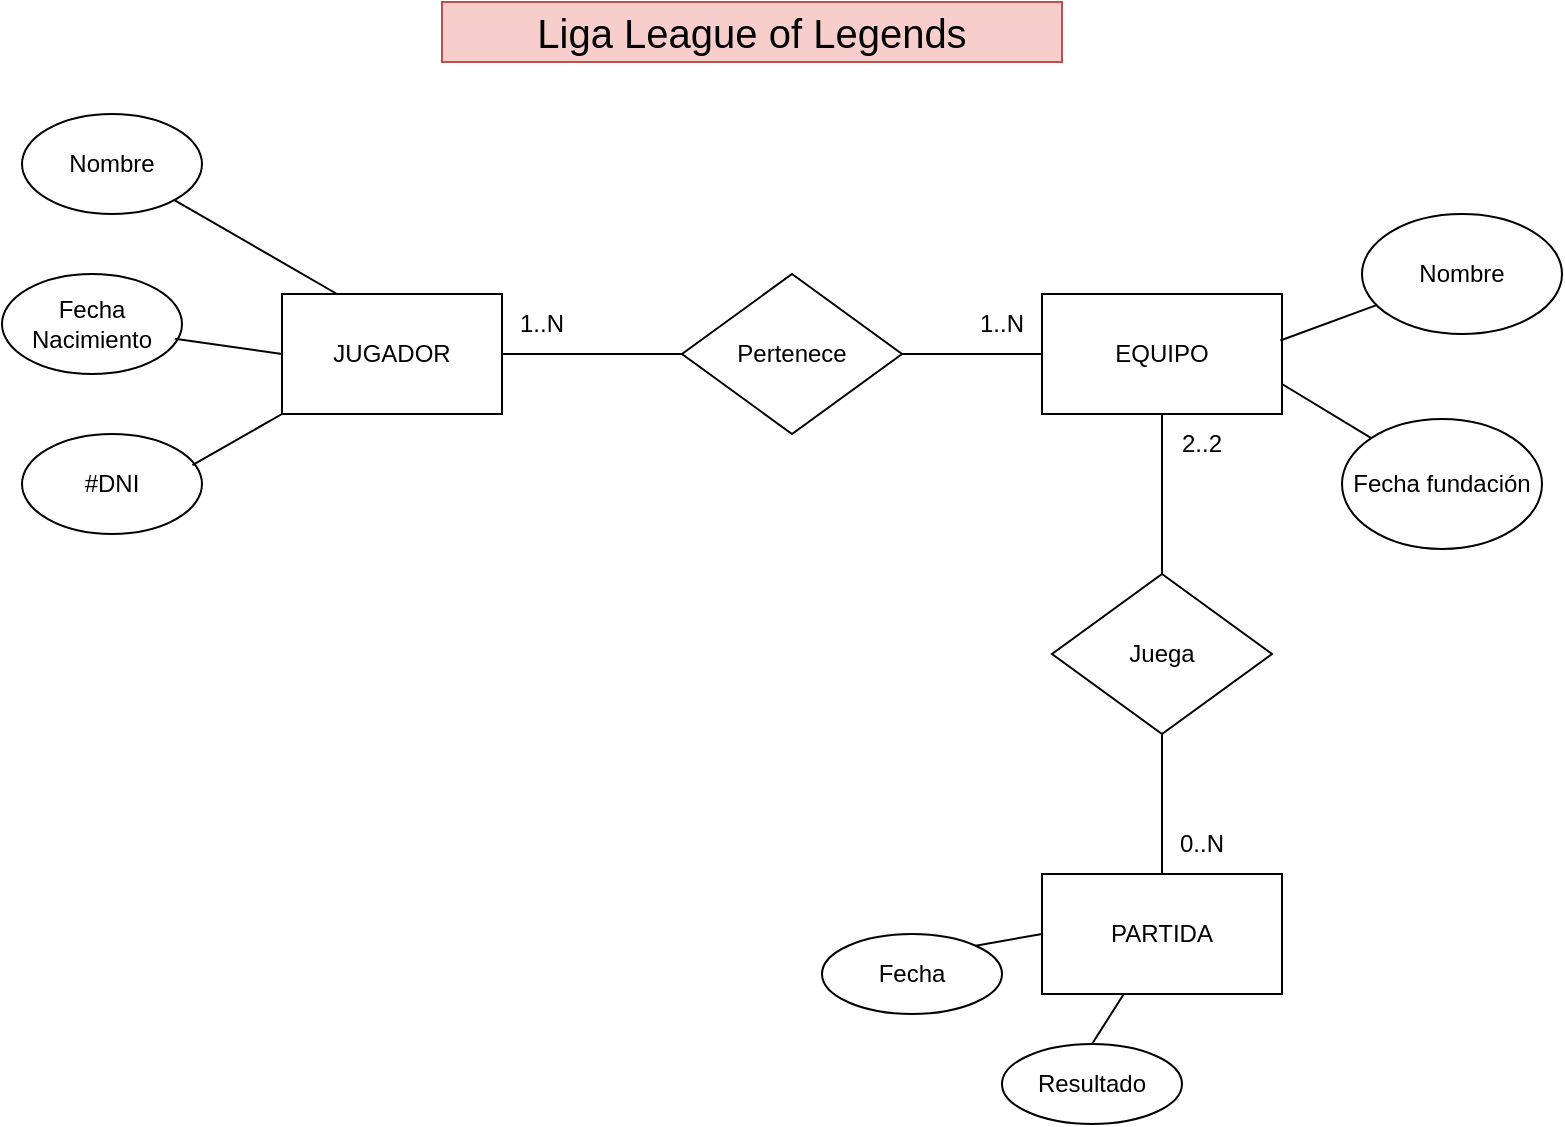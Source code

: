 <mxfile version="22.0.8" type="github">
  <diagram name="Página-1" id="88XU3ZMUUMRvsy-3oLPo">
    <mxGraphModel dx="1002" dy="569" grid="1" gridSize="10" guides="1" tooltips="1" connect="1" arrows="1" fold="1" page="1" pageScale="1" pageWidth="827" pageHeight="1169" math="0" shadow="0">
      <root>
        <mxCell id="0" />
        <mxCell id="1" parent="0" />
        <mxCell id="ruHgBzXR7xuqMM93KKvb-1" value="JUGADOR" style="rounded=0;whiteSpace=wrap;html=1;" parent="1" vertex="1">
          <mxGeometry x="170" y="176" width="110" height="60" as="geometry" />
        </mxCell>
        <mxCell id="ruHgBzXR7xuqMM93KKvb-2" value="EQUIPO" style="rounded=0;whiteSpace=wrap;html=1;" parent="1" vertex="1">
          <mxGeometry x="550" y="176" width="120" height="60" as="geometry" />
        </mxCell>
        <mxCell id="ruHgBzXR7xuqMM93KKvb-3" value="Pertenece" style="rhombus;whiteSpace=wrap;html=1;" parent="1" vertex="1">
          <mxGeometry x="370" y="166" width="110" height="80" as="geometry" />
        </mxCell>
        <mxCell id="ruHgBzXR7xuqMM93KKvb-5" value="" style="endArrow=none;html=1;rounded=0;entryX=0;entryY=0.5;entryDx=0;entryDy=0;exitX=1;exitY=0.5;exitDx=0;exitDy=0;" parent="1" source="ruHgBzXR7xuqMM93KKvb-3" target="ruHgBzXR7xuqMM93KKvb-2" edge="1">
          <mxGeometry width="50" height="50" relative="1" as="geometry">
            <mxPoint x="390" y="286" as="sourcePoint" />
            <mxPoint x="440" y="236" as="targetPoint" />
          </mxGeometry>
        </mxCell>
        <mxCell id="ruHgBzXR7xuqMM93KKvb-6" value="" style="endArrow=none;html=1;rounded=0;exitX=1;exitY=0.5;exitDx=0;exitDy=0;entryX=0;entryY=0.5;entryDx=0;entryDy=0;" parent="1" source="ruHgBzXR7xuqMM93KKvb-1" target="ruHgBzXR7xuqMM93KKvb-3" edge="1">
          <mxGeometry width="50" height="50" relative="1" as="geometry">
            <mxPoint x="250" y="266" as="sourcePoint" />
            <mxPoint x="300" y="216" as="targetPoint" />
          </mxGeometry>
        </mxCell>
        <mxCell id="ruHgBzXR7xuqMM93KKvb-7" value="1..N" style="text;html=1;strokeColor=none;fillColor=none;align=center;verticalAlign=middle;whiteSpace=wrap;rounded=0;" parent="1" vertex="1">
          <mxGeometry x="270" y="176" width="60" height="30" as="geometry" />
        </mxCell>
        <mxCell id="ruHgBzXR7xuqMM93KKvb-8" value="Nombre" style="ellipse;whiteSpace=wrap;html=1;" parent="1" vertex="1">
          <mxGeometry x="40" y="86" width="90" height="50" as="geometry" />
        </mxCell>
        <mxCell id="ruHgBzXR7xuqMM93KKvb-9" value="Fecha Nacimiento" style="ellipse;whiteSpace=wrap;html=1;" parent="1" vertex="1">
          <mxGeometry x="30" y="166" width="90" height="50" as="geometry" />
        </mxCell>
        <mxCell id="ruHgBzXR7xuqMM93KKvb-10" value="#DNI" style="ellipse;whiteSpace=wrap;html=1;" parent="1" vertex="1">
          <mxGeometry x="40" y="246" width="90" height="50" as="geometry" />
        </mxCell>
        <mxCell id="ruHgBzXR7xuqMM93KKvb-12" value="" style="endArrow=none;html=1;rounded=0;exitX=0.25;exitY=0;exitDx=0;exitDy=0;" parent="1" source="ruHgBzXR7xuqMM93KKvb-1" target="ruHgBzXR7xuqMM93KKvb-8" edge="1">
          <mxGeometry width="50" height="50" relative="1" as="geometry">
            <mxPoint x="390" y="256" as="sourcePoint" />
            <mxPoint x="440" y="206" as="targetPoint" />
          </mxGeometry>
        </mxCell>
        <mxCell id="ruHgBzXR7xuqMM93KKvb-13" value="" style="endArrow=none;html=1;rounded=0;exitX=0.96;exitY=0.648;exitDx=0;exitDy=0;exitPerimeter=0;entryX=0;entryY=0.5;entryDx=0;entryDy=0;" parent="1" source="ruHgBzXR7xuqMM93KKvb-9" target="ruHgBzXR7xuqMM93KKvb-1" edge="1">
          <mxGeometry width="50" height="50" relative="1" as="geometry">
            <mxPoint x="190" y="326" as="sourcePoint" />
            <mxPoint x="240" y="276" as="targetPoint" />
          </mxGeometry>
        </mxCell>
        <mxCell id="ruHgBzXR7xuqMM93KKvb-14" value="" style="endArrow=none;html=1;rounded=0;exitX=0.947;exitY=0.312;exitDx=0;exitDy=0;exitPerimeter=0;entryX=0;entryY=1;entryDx=0;entryDy=0;" parent="1" source="ruHgBzXR7xuqMM93KKvb-10" target="ruHgBzXR7xuqMM93KKvb-1" edge="1">
          <mxGeometry width="50" height="50" relative="1" as="geometry">
            <mxPoint x="130" y="376" as="sourcePoint" />
            <mxPoint x="180" y="326" as="targetPoint" />
          </mxGeometry>
        </mxCell>
        <mxCell id="ruHgBzXR7xuqMM93KKvb-15" value="Nombre" style="ellipse;whiteSpace=wrap;html=1;" parent="1" vertex="1">
          <mxGeometry x="710" y="136" width="100" height="60" as="geometry" />
        </mxCell>
        <mxCell id="ruHgBzXR7xuqMM93KKvb-16" value="Fecha fundación" style="ellipse;whiteSpace=wrap;html=1;" parent="1" vertex="1">
          <mxGeometry x="700" y="238.5" width="100" height="65" as="geometry" />
        </mxCell>
        <mxCell id="ruHgBzXR7xuqMM93KKvb-17" value="" style="endArrow=none;html=1;rounded=0;exitX=0.993;exitY=0.387;exitDx=0;exitDy=0;exitPerimeter=0;" parent="1" source="ruHgBzXR7xuqMM93KKvb-2" target="ruHgBzXR7xuqMM93KKvb-15" edge="1">
          <mxGeometry width="50" height="50" relative="1" as="geometry">
            <mxPoint x="640" y="176" as="sourcePoint" />
            <mxPoint x="690" y="126" as="targetPoint" />
          </mxGeometry>
        </mxCell>
        <mxCell id="ruHgBzXR7xuqMM93KKvb-18" value="" style="endArrow=none;html=1;rounded=0;entryX=0;entryY=0;entryDx=0;entryDy=0;exitX=1;exitY=0.75;exitDx=0;exitDy=0;" parent="1" source="ruHgBzXR7xuqMM93KKvb-2" target="ruHgBzXR7xuqMM93KKvb-16" edge="1">
          <mxGeometry width="50" height="50" relative="1" as="geometry">
            <mxPoint x="640" y="296" as="sourcePoint" />
            <mxPoint x="690" y="246" as="targetPoint" />
          </mxGeometry>
        </mxCell>
        <mxCell id="ruHgBzXR7xuqMM93KKvb-19" value="Juega" style="rhombus;whiteSpace=wrap;html=1;" parent="1" vertex="1">
          <mxGeometry x="555" y="316" width="110" height="80" as="geometry" />
        </mxCell>
        <mxCell id="ruHgBzXR7xuqMM93KKvb-20" value="PARTIDA" style="rounded=0;whiteSpace=wrap;html=1;" parent="1" vertex="1">
          <mxGeometry x="550" y="466" width="120" height="60" as="geometry" />
        </mxCell>
        <mxCell id="ruHgBzXR7xuqMM93KKvb-21" value="" style="endArrow=none;html=1;rounded=0;entryX=0.5;entryY=1;entryDx=0;entryDy=0;exitX=0.5;exitY=0;exitDx=0;exitDy=0;" parent="1" source="ruHgBzXR7xuqMM93KKvb-19" target="ruHgBzXR7xuqMM93KKvb-2" edge="1">
          <mxGeometry width="50" height="50" relative="1" as="geometry">
            <mxPoint x="470" y="366" as="sourcePoint" />
            <mxPoint x="520" y="316" as="targetPoint" />
          </mxGeometry>
        </mxCell>
        <mxCell id="ruHgBzXR7xuqMM93KKvb-22" value="" style="endArrow=none;html=1;rounded=0;entryX=0.5;entryY=1;entryDx=0;entryDy=0;exitX=0.5;exitY=0;exitDx=0;exitDy=0;" parent="1" source="ruHgBzXR7xuqMM93KKvb-20" target="ruHgBzXR7xuqMM93KKvb-19" edge="1">
          <mxGeometry width="50" height="50" relative="1" as="geometry">
            <mxPoint x="550" y="456" as="sourcePoint" />
            <mxPoint x="600" y="406" as="targetPoint" />
          </mxGeometry>
        </mxCell>
        <mxCell id="ruHgBzXR7xuqMM93KKvb-23" value="0..N" style="text;html=1;strokeColor=none;fillColor=none;align=center;verticalAlign=middle;whiteSpace=wrap;rounded=0;" parent="1" vertex="1">
          <mxGeometry x="600" y="436" width="60" height="30" as="geometry" />
        </mxCell>
        <mxCell id="ruHgBzXR7xuqMM93KKvb-25" value="1..N" style="text;html=1;strokeColor=none;fillColor=none;align=center;verticalAlign=middle;whiteSpace=wrap;rounded=0;" parent="1" vertex="1">
          <mxGeometry x="500" y="176" width="60" height="30" as="geometry" />
        </mxCell>
        <mxCell id="ruHgBzXR7xuqMM93KKvb-26" value="2..2" style="text;html=1;strokeColor=none;fillColor=none;align=center;verticalAlign=middle;whiteSpace=wrap;rounded=0;" parent="1" vertex="1">
          <mxGeometry x="600" y="236" width="60" height="30" as="geometry" />
        </mxCell>
        <mxCell id="ruHgBzXR7xuqMM93KKvb-27" value="Fecha" style="ellipse;whiteSpace=wrap;html=1;" parent="1" vertex="1">
          <mxGeometry x="440" y="496" width="90" height="40" as="geometry" />
        </mxCell>
        <mxCell id="ruHgBzXR7xuqMM93KKvb-28" value="Resultado" style="ellipse;whiteSpace=wrap;html=1;" parent="1" vertex="1">
          <mxGeometry x="530" y="551" width="90" height="40" as="geometry" />
        </mxCell>
        <mxCell id="ruHgBzXR7xuqMM93KKvb-29" value="" style="endArrow=none;html=1;rounded=0;entryX=0;entryY=0.5;entryDx=0;entryDy=0;exitX=1;exitY=0;exitDx=0;exitDy=0;" parent="1" source="ruHgBzXR7xuqMM93KKvb-27" target="ruHgBzXR7xuqMM93KKvb-20" edge="1">
          <mxGeometry width="50" height="50" relative="1" as="geometry">
            <mxPoint x="430" y="496" as="sourcePoint" />
            <mxPoint x="480" y="446" as="targetPoint" />
          </mxGeometry>
        </mxCell>
        <mxCell id="ruHgBzXR7xuqMM93KKvb-30" value="" style="endArrow=none;html=1;rounded=0;entryX=0.5;entryY=0;entryDx=0;entryDy=0;" parent="1" source="ruHgBzXR7xuqMM93KKvb-20" target="ruHgBzXR7xuqMM93KKvb-28" edge="1">
          <mxGeometry width="50" height="50" relative="1" as="geometry">
            <mxPoint x="610" y="576" as="sourcePoint" />
            <mxPoint x="610" y="596.711" as="targetPoint" />
          </mxGeometry>
        </mxCell>
        <mxCell id="ruHgBzXR7xuqMM93KKvb-31" value="&lt;font style=&quot;font-size: 20px;&quot;&gt;Liga League of Legends&lt;/font&gt;" style="text;html=1;strokeColor=#b85450;fillColor=#f8cecc;align=center;verticalAlign=middle;whiteSpace=wrap;rounded=0;" parent="1" vertex="1">
          <mxGeometry x="250" y="30" width="310" height="30" as="geometry" />
        </mxCell>
      </root>
    </mxGraphModel>
  </diagram>
</mxfile>
